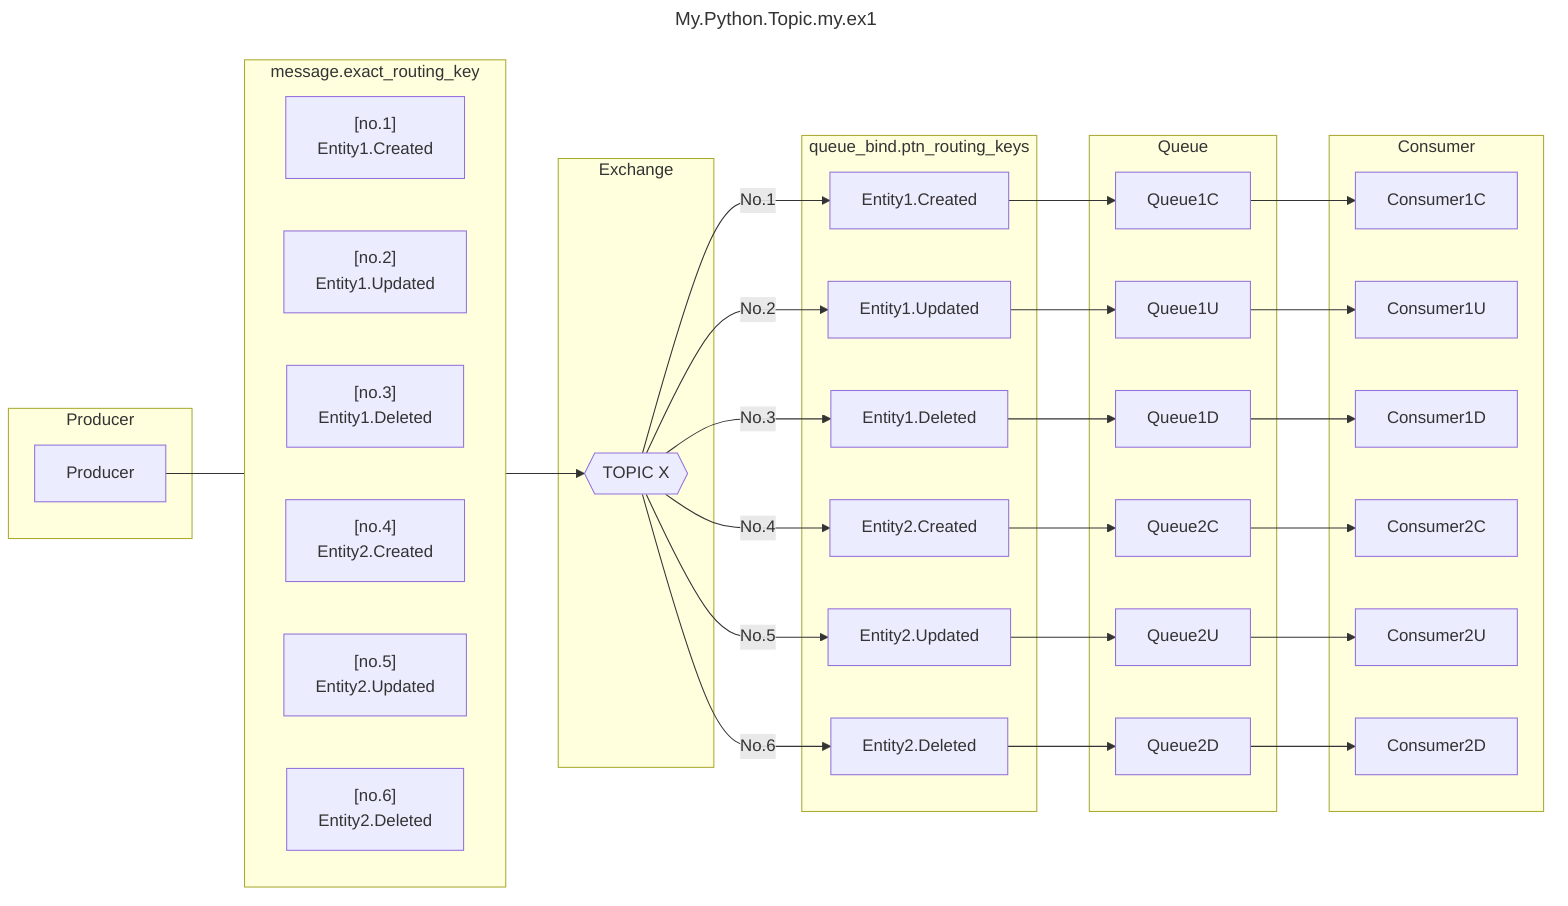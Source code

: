 ---
title: My.Python.Topic.my.ex1
---
graph LR
    subgraph Producer
        A[Producer]
    end
    subgraph Exchange
        B{{TOPIC X}}
    end
    subgraph message.exact_routing_key
        direction LR
        BK1["[no.1]
        Entity1.Created"]
        BK2["[no.2]
        Entity1.Updated"]
        BK3["[no.3]
        Entity1.Deleted"]
        BK4["[no.4]
        Entity2.Created"]
        BK5["[no.5]
        Entity2.Updated"]
        BK6["[no.6]
        Entity2.Deleted"]
    end
    subgraph queue_bind.ptn_routing_keys
        ENTITY1C["Entity1.Created"]
        ENTITY1U["Entity1.Updated"]
        ENTITY1D["Entity1.Deleted"]
        ENTITY2C["Entity2.Created"]
        ENTITY2U["Entity2.Updated"]
        ENTITY2D["Entity2.Deleted"]
    end
    subgraph Queue
        Q1C["Queue1C"]
        Q1U["Queue1U"]
        Q1D["Queue1D"]
        Q2C["Queue2C"]
        Q2U["Queue2U"]
        Q2D["Queue2D"]
    end
    subgraph Consumer
        C1C["Consumer1C"]
        C1U["Consumer1U"]
        C1D["Consumer1D"]
        C2C["Consumer2C"]
        C2U["Consumer2U"]
        C2D["Consumer2D"]
    end

    %% A --> |Message| B
    A --- message.exact_routing_key
    message.exact_routing_key --> B

    B --> |No.1| ENTITY1C
    B --> |No.2| ENTITY1U
    B --> |No.3| ENTITY1D
    B --> |No.4| ENTITY2C
    B --> |No.5| ENTITY2U
    B --> |No.6| ENTITY2D

    ENTITY1C --> Q1C
    ENTITY1U --> Q1U
    ENTITY1D --> Q1D
    ENTITY2C --> Q2C
    ENTITY2U --> Q2U
    ENTITY2D --> Q2D

    Q1C --> C1C
    Q1U --> C1U
    Q1D --> C1D
    Q2C --> C2C
    Q2U --> C2U
    Q2D --> C2D